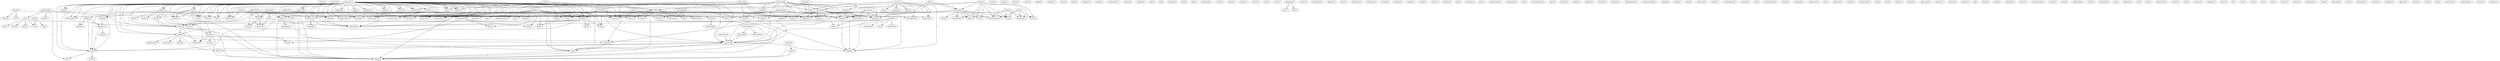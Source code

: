 digraph G {
  home [ label="home(1)" ];
  occurred [ label="occurred(1)" ];
  kojian [ label="kojian(2)" ];
  sera [ label="sera(1)" ];
  zuma [ label="zuma(1)" ];
  writes [ label="writes(1)" ];
  population [ label="population(4)" ];
  killed [ label="killed(2)" ];
  area [ label="area(3)" ];
  place [ label="place(2)" ];
  horse [ label="horse(1)" ];
  one [ label="one(1)" ];
  artillery [ label="artillery(3)" ];
  village [ label="village(3)" ];
  conduct [ label="conduct(1)" ];
  cursed [ label="cursed(1)" ];
  erzurum [ label="erzurum(1)" ];
  killing [ label="killing(1)" ];
  follows [ label="follows(2)" ];
  reported [ label="reported(1)" ];
  heard [ label="heard(2)" ];
  degenerate [ label="degenerate(1)" ];
  hang [ label="hang(1)" ];
  withdraw [ label="withdraw(1)" ];
  market [ label="market(1)" ];
  took [ label="took(3)" ];
  asked [ label="asked(1)" ];
  day [ label="day(2)" ];
  witnessed [ label="witnessed(1)" ];
  entered [ label="entered(1)" ];
  track [ label="track(1)" ];
  night [ label="night(5)" ];
  told [ label="told(6)" ];
  time [ label="time(1)" ];
  characteristic [ label="characteristic(1)" ];
  road [ label="road(1)" ];
  massacre [ label="massacre(9)" ];
  murderer [ label="murderer(1)" ];
  officer [ label="officer(1)" ];
  kill [ label="kill(1)" ];
  killer [ label="killer(1)" ];
  withdrew [ label="withdrew(2)" ];
  shouted [ label="shouted(1)" ];
  citizen [ label="citizen(1)" ];
  approach [ label="approach(1)" ];
  attack [ label="attack(1)" ];
  liberation [ label="liberation(1)" ];
  security [ label="security(1)" ];
  act [ label="act(5)" ];
  occupation [ label="occupation(1)" ];
  described [ label="described(1)" ];
  advantage [ label="advantage(1)" ];
  city [ label="city(4)" ];
  destroyed [ label="destroyed(1)" ];
  crime [ label="crime(1)" ];
  began [ label="began(8)" ];
  incident [ label="incident(3)" ];
  ilica [ label="ilica(1)" ];
  escape [ label="escape(1)" ];
  escape [ label="escape(1)" ];
  passed [ label="passed(1)" ];
  hacked [ label="hacked(1)" ];
  power [ label="power(1)" ];
  galaxy [ label="galaxy(1)" ];
  threw [ label="threw(1)" ];
  height [ label="height(1)" ];
  escaped [ label="escaped(1)" ];
  number [ label="number(2)" ];
  ran [ label="ran(1)" ];
  reached [ label="reached(1)" ];
  withstand [ label="withstand(1)" ];
  consisted [ label="consisted(1)" ];
  cause [ label="cause(2)" ];
  knew [ label="knew(1)" ];
  exists [ label="exists(1)" ];
  soul [ label="soul(1)" ];
  proceeded [ label="proceeded(1)" ];
  today [ label="today(2)" ];
  work [ label="work(1)" ];
  extermination [ label="extermination(1)" ];
  laughter [ label="laughter(1)" ];
  caught [ label="caught(1)" ];
  remained [ label="remained(1)" ];
  rear [ label="rear(1)" ];
  sent [ label="sent(1)" ];
  war [ label="war(3)" ];
  amazement [ label="amazement(1)" ];
  ohanus [ label="ohanus(1)" ];
  antranik [ label="antranik(1)" ];
  organized [ label="organized(1)" ];
  army [ label="army(2)" ];
  march [ label="march(1)" ];
  account [ label="account(1)" ];
  death [ label="death(2)" ];
  diary [ label="diary(1)" ];
  colonel [ label="colonel(6)" ];
  front [ label="front(1)" ];
  dismembered [ label="dismembered(1)" ];
  genocide [ label="genocide(1)" ];
  flee [ label="flee(1)" ];
  half [ label="half(1)" ];
  murdering [ label="murdering(1)" ];
  cut [ label="cut(1)" ];
  house [ label="house(1)" ];
  fill [ label="fill(1)" ];
  attempt [ label="attempt(1)" ];
  drag [ label="drag(1)" ];
  help [ label="help(1)" ];
  horseback [ label="horseback(1)" ];
  nature [ label="nature(1)" ];
  placed [ label="placed(1)" ];
  subject [ label="subject(1)" ];
  article [ label="article(1)" ];
  stick [ label="stick(1)" ];
  hole [ label="hole(5)" ];
  take [ label="take(1)" ];
  soil [ label="soil(1)" ];
  attempted [ label="attempted(3)" ];
  occur [ label="occur(1)" ];
  closed [ label="closed(1)" ];
  failed [ label="failed(1)" ];
  agony [ label="agony(1)" ];
  mountain [ label="mountain(1)" ];
  serve [ label="serve(1)" ];
  top [ label="top(1)" ];
  heart [ label="heart(2)" ];
  head [ label="head(1)" ];
  happened [ label="happened(1)" ];
  pass [ label="pass(1)" ];
  spat [ label="spat(1)" ];
  section [ label="section(1)" ];
  boot [ label="boot(1)" ];
  heel [ label="heel(1)" ];
  iron [ label="iron(1)" ];
  envoy [ label="envoy(1)" ];
  civilization [ label="civilization(1)" ];
  plunder [ label="plunder(1)" ];
  sense [ label="sense(1)" ];
  behaviour [ label="behaviour(1)" ];
  odiselidge [ label="odiselidge(1)" ];
  started [ label="started(1)" ];
  armenia [ label="armenia(1)" ];
  method [ label="method(1)" ];
  mouth [ label="mouth(1)" ];
  return [ label="return(1)" ];
  tepekoy [ label="tepekoy(1)" ];
  dirt [ label="dirt(1)" ];
  evidence [ label="evidence(1)" ];
  give [ label="give(1)" ];
  mosque [ label="mosque(1)" ];
  square [ label="square(1)" ];
  meter [ label="meter(1)" ];
  gendarmarie [ label="gendarmarie(1)" ];
  spokesman [ label="spokesman(1)" ];
  edu [ label="edu(2)" ];
  toverdodleyov [ label="toverdodleyov(1)" ];
  murder [ label="murder(2)" ];
  rape [ label="rape(2)" ];
  point [ label="point(1)" ];
  powder [ label="powder(1)" ];
  soldier [ label="soldier(1)" ];
  bragged [ label="bragged(1)" ];
  erzurum [ label="erzurum(11)" ];
  satisfy [ label="satisfy(1)" ];
  bath [ label="bath(1)" ];
  wall [ label="wall(1)" ];
  anatolia [ label="anatolia(1)" ];
  minority [ label="minority(1)" ];
  disobedience [ label="disobedience(1)" ];
  communication [ label="communication(1)" ];
  nothing [ label="nothing(2)" ];
  joined [ label="joined(1)" ];
  cabin [ label="cabin(1)" ];
  document [ label="document(1)" ];
  lieutenant [ label="lieutenant(6)" ];
  worked [ label="worked(1)" ];
  giggle [ label="giggle(1)" ];
  laugh [ label="laugh(1)" ];
  courtyard [ label="courtyard(2)" ];
  telephone [ label="telephone(1)" ];
  martial [ label="martial(1)" ];
  remembered [ label="remembered(1)" ];
  ideology [ label="ideology(1)" ];
  group [ label="group(2)" ];
  direction [ label="direction(1)" ];
  chief [ label="chief(3)" ];
  gave [ label="gave(1)" ];
  find [ label="find(1)" ];
  ucr [ label="ucr(2)" ];
  transportation [ label="transportation(1)" ];
  reason [ label="reason(1)" ];
  command [ label="command(1)" ];
  kurd [ label="kurd(5)" ];
  abdomen [ label="abdomen(1)" ];
  fell [ label="fell(1)" ];
  disembowelled [ label="disembowelled(1)" ];
  die [ label="die(1)" ];
  ripped [ label="ripped(1)" ];
  hand [ label="hand(2)" ];
  force [ label="force(1)" ];
  contractor [ label="contractor(1)" ];
  fate [ label="fate(1)" ];
  perpetrated [ label="perpetrated(1)" ];
  deceived [ label="deceived(1)" ];
  fear [ label="fear(3)" ];
  patrol [ label="patrol(1)" ];
  adjutant [ label="adjutant(1)" ];
  commit [ label="commit(1)" ];
  result [ label="result(3)" ];
  save [ label="save(2)" ];
  understand [ label="understand(1)" ];
  lieut [ label="lieut(1)" ];
  mud [ label="mud(2)" ];
  liyetze [ label="liyetze(1)" ];
  threatened [ label="threatened(1)" ];
  prevented [ label="prevented(1)" ];
  intervened [ label="intervened(1)" ];
  division [ label="division(1)" ];
  appressian [ label="appressian(1)" ];
  turk [ label="turk(2)" ];
  barbarity [ label="barbarity(1)" ];
  claimed [ label="claimed(1)" ];
  inhumanity [ label="inhumanity(1)" ];
  scene [ label="scene(1)" ];
  shame [ label="shame(1)" ];
  january [ label="january(1)" ];
  counted [ label="counted(1)" ];
  kaltiyin [ label="kaltiyin(1)" ];
  pp [ label="pp(1)" ];
  labour [ label="labour(1)" ];
  efendi [ label="efendi(1)" ];
  wrote [ label="wrote(2)" ];
  regiment [ label="regiment(1)" ];
  odishelidge [ label="odishelidge(2)" ];
  silence [ label="silence(1)" ];
  exterminated [ label="exterminated(1)" ];
  erzincan [ label="erzincan(2)" ];
  hatred [ label="hatred(1)" ];
  community [ label="community(2)" ];
  sahak [ label="sahak(1)" ];
  serdar [ label="serdar(2)" ];
  plundering [ label="plundering(2)" ];
  sedar [ label="sedar(1)" ];
  unearthed [ label="unearthed(1)" ];
  age [ label="age(1)" ];
  liquidate [ label="liquidate(1)" ];
  file [ label="file(1)" ];
  zone [ label="zone(1)" ];
  understood [ label="understood(2)" ];
  impression [ label="impression(1)" ];
  remain [ label="remain(1)" ];
  view [ label="view(1)" ];
  become [ label="become(1)" ];
  changed [ label="changed(1)" ];
  source [ label="source(1)" ];
  dr [ label="dr(1)" ];
  disappear [ label="disappear(1)" ];
  february [ label="february(5)" ];
  uucp [ label="uucp(1)" ];
  came [ label="came(1)" ];
  doc [ label="doc(1)" ];
  yield [ label="yield(1)" ];
  commander [ label="commander(6)" ];
  drawer [ label="drawer(1)" ];
  infamy [ label="infamy(1)" ];
  deveboynu [ label="deveboynu(1)" ];
  stood [ label="stood(1)" ];
  gryaznov [ label="gryaznov(2)" ];
  argic [ label="argic(2)" ];
  griyaznof [ label="griyaznof(1)" ];
  court [ label="court(1)" ];
  stripped [ label="stripped(1)" ];
  extinguish [ label="extinguish(1)" ];
  moslem [ label="moslem(1)" ];
  slaughter [ label="slaughter(1)" ];
  opposed [ label="opposed(1)" ];
  watnxt [ label="watnxt(1)" ];
  corps [ label="corps(1)" ];
  march [ label="march(1)" ];
  armenian [ label="armenian(3)" ];
  gun [ label="gun(1)" ];
  conscience [ label="conscience(1)" ];
  ammunition [ label="ammunition(1)" ];
  archive [ label="archive(1)" ];
  world [ label="world(1)" ];
  prisoner [ label="prisoner(1)" ];
  kojian -> sera [ label="1" ];
  kojian -> zuma [ label="1" ];
  kojian -> writes [ label="1" ];
  population -> killed [ label="1" ];
  population -> area [ label="1" ];
  population -> place [ label="1" ];
  population -> horse [ label="1" ];
  population -> one [ label="1" ];
  population -> artillery [ label="1" ];
  population -> village [ label="1" ];
  population -> conduct [ label="1" ];
  erzurum -> killing [ label="1" ];
  erzurum -> follows [ label="1" ];
  erzurum -> reported [ label="1" ];
  erzurum -> heard [ label="3" ];
  erzurum -> degenerate [ label="3" ];
  erzurum -> killed [ label="1" ];
  erzurum -> hang [ label="1" ];
  erzurum -> withdraw [ label="1" ];
  erzurum -> market [ label="1" ];
  erzurum -> took [ label="1" ];
  erzurum -> asked [ label="1" ];
  erzurum -> day [ label="1" ];
  erzurum -> witnessed [ label="1" ];
  erzurum -> entered [ label="1" ];
  erzurum -> track [ label="1" ];
  erzurum -> one [ label="1" ];
  erzurum -> night [ label="1" ];
  erzurum -> told [ label="1" ];
  erzurum -> time [ label="1" ];
  erzurum -> characteristic [ label="3" ];
  erzurum -> road [ label="1" ];
  erzurum -> massacre [ label="3" ];
  erzurum -> murderer [ label="1" ];
  erzurum -> officer [ label="1" ];
  erzurum -> kill [ label="1" ];
  erzurum -> killer [ label="1" ];
  erzurum -> withdrew [ label="1" ];
  erzurum -> shouted [ label="1" ];
  erzurum -> citizen [ label="1" ];
  erzurum -> approach [ label="1" ];
  erzurum -> attack [ label="1" ];
  erzurum -> liberation [ label="3" ];
  erzurum -> security [ label="1" ];
  erzurum -> act [ label="1" ];
  erzurum -> occupation [ label="1" ];
  erzurum -> described [ label="1" ];
  erzurum -> advantage [ label="1" ];
  erzurum -> city [ label="1" ];
  erzurum -> destroyed [ label="1" ];
  erzurum -> crime [ label="1" ];
  erzurum -> began [ label="4" ];
  erzurum -> incident [ label="1" ];
  ilica -> escape [ label="1" ];
  ilica -> killed [ label="1" ];
  ilica -> escape [ label="1" ];
  ilica -> massacre [ label="1" ];
  ilica -> passed [ label="1" ];
  ilica -> hacked [ label="1" ];
  number -> ran [ label="1" ];
  number -> one [ label="1" ];
  number -> reached [ label="1" ];
  number -> withstand [ label="1" ];
  number -> consisted [ label="1" ];
  escape -> exists [ label="1" ];
  escape -> killed [ label="1" ];
  escape -> soul [ label="1" ];
  escape -> proceeded [ label="1" ];
  escape -> today [ label="1" ];
  escape -> work [ label="1" ];
  escape -> village [ label="1" ];
  escape -> extermination [ label="1" ];
  remained -> area [ label="1" ];
  remained -> rear [ label="1" ];
  remained -> sent [ label="1" ];
  remained -> war [ label="1" ];
  killing -> organized [ label="1" ];
  killing -> market [ label="1" ];
  killing -> act [ label="1" ];
  army -> follows [ label="1" ];
  army -> area [ label="1" ];
  army -> witnessed [ label="1" ];
  army -> sent [ label="1" ];
  army -> described [ label="1" ];
  army -> incident [ label="1" ];
  march -> account [ label="1" ];
  march -> death [ label="1" ];
  march -> diary [ label="1" ];
  march -> colonel [ label="1" ];
  march -> front [ label="1" ];
  march -> dismembered [ label="1" ];
  march -> genocide [ label="1" ];
  murdering -> cut [ label="1" ];
  murdering -> one [ label="1" ];
  murdering -> house [ label="1" ];
  murdering -> fill [ label="1" ];
  follows -> organized [ label="1" ];
  follows -> act [ label="1" ];
  hole -> take [ label="3" ];
  hole -> soil [ label="2" ];
  heard -> degenerate [ label="1" ];
  heard -> area [ label="1" ];
  heard -> characteristic [ label="1" ];
  heard -> attempted [ label="1" ];
  heard -> artillery [ label="1" ];
  heard -> village [ label="1" ];
  heard -> liberation [ label="1" ];
  closed -> soul [ label="1" ];
  closed -> escape [ label="1" ];
  closed -> proceeded [ label="1" ];
  closed -> today [ label="1" ];
  closed -> failed [ label="1" ];
  closed -> agony [ label="1" ];
  closed -> work [ label="1" ];
  closed -> mountain [ label="1" ];
  closed -> serve [ label="1" ];
  closed -> extermination [ label="1" ];
  cut -> top [ label="1" ];
  cut -> one [ label="1" ];
  cut -> heart [ label="1" ];
  cut -> head [ label="1" ];
  cut -> soil [ label="1" ];
  happened -> pass [ label="1" ];
  happened -> spat [ label="1" ];
  killed -> one [ label="2" ];
  killed -> night [ label="1" ];
  killed -> boot [ label="1" ];
  killed -> heel [ label="1" ];
  killed -> iron [ label="1" ];
  organized -> envoy [ label="1" ];
  organized -> act [ label="2" ];
  mosque -> told [ label="1" ];
  mosque -> square [ label="1" ];
  mosque -> meter [ label="1" ];
  murder -> rape [ label="1" ];
  murder -> began [ label="1" ];
  erzurum -> took [ label="1" ];
  erzurum -> asked [ label="1" ];
  erzurum -> day [ label="1" ];
  erzurum -> witnessed [ label="1" ];
  erzurum -> entered [ label="1" ];
  erzurum -> track [ label="1" ];
  erzurum -> one [ label="1" ];
  erzurum -> night [ label="1" ];
  erzurum -> told [ label="1" ];
  erzurum -> time [ label="1" ];
  erzurum -> characteristic [ label="3" ];
  erzurum -> road [ label="1" ];
  erzurum -> massacre [ label="3" ];
  erzurum -> murderer [ label="1" ];
  erzurum -> officer [ label="1" ];
  erzurum -> kill [ label="1" ];
  erzurum -> killer [ label="1" ];
  erzurum -> withdrew [ label="1" ];
  erzurum -> shouted [ label="1" ];
  erzurum -> citizen [ label="1" ];
  erzurum -> approach [ label="1" ];
  erzurum -> attack [ label="1" ];
  erzurum -> liberation [ label="3" ];
  erzurum -> security [ label="1" ];
  erzurum -> act [ label="1" ];
  erzurum -> occupation [ label="1" ];
  erzurum -> described [ label="1" ];
  erzurum -> advantage [ label="1" ];
  erzurum -> city [ label="1" ];
  erzurum -> destroyed [ label="1" ];
  erzurum -> crime [ label="1" ];
  erzurum -> began [ label="4" ];
  erzurum -> incident [ label="1" ];
  rape -> began [ label="1" ];
  escape -> proceeded [ label="1" ];
  escape -> today [ label="1" ];
  escape -> work [ label="1" ];
  escape -> village [ label="1" ];
  escape -> extermination [ label="1" ];
  took -> place [ label="1" ];
  took -> satisfy [ label="1" ];
  took -> time [ label="1" ];
  took -> kill [ label="1" ];
  took -> bath [ label="1" ];
  took -> wall [ label="1" ];
  took -> advantage [ label="1" ];
  took -> began [ label="1" ];
  area -> horse [ label="1" ];
  area -> conduct [ label="1" ];
  place -> one [ label="1" ];
  place -> wall [ label="1" ];
  lieutenant -> witnessed [ label="1" ];
  lieutenant -> worked [ label="1" ];
  lieutenant -> told [ label="2" ];
  lieutenant -> colonel [ label="2" ];
  lieutenant -> characteristic [ label="1" ];
  lieutenant -> massacre [ label="1" ];
  lieutenant -> giggle [ label="1" ];
  lieutenant -> laugh [ label="1" ];
  lieutenant -> courtyard [ label="1" ];
  lieutenant -> village [ label="1" ];
  lieutenant -> passed [ label="1" ];
  lieutenant -> liberation [ label="1" ];
  lieutenant -> telephone [ label="1" ];
  lieutenant -> described [ label="1" ];
  lieutenant -> hacked [ label="1" ];
  lieutenant -> incident [ label="1" ];
  day -> entered [ label="1" ];
  day -> track [ label="1" ];
  day -> group [ label="1" ];
  day -> direction [ label="1" ];
  day -> massacre [ label="1" ];
  day -> act [ label="1" ];
  day -> began [ label="1" ];
  chief -> sent [ label="1" ];
  chief -> reached [ label="1" ];
  chief -> gave [ label="1" ];
  chief -> city [ label="1" ];
  chief -> find [ label="1" ];
  chief -> incident [ label="1" ];
  kurd -> failed [ label="1" ];
  kurd -> abdomen [ label="1" ];
  kurd -> fell [ label="1" ];
  kurd -> agony [ label="1" ];
  kurd -> boot [ label="1" ];
  kurd -> disembowelled [ label="1" ];
  kurd -> attempted [ label="1" ];
  kurd -> die [ label="1" ];
  kurd -> ripped [ label="1" ];
  kurd -> heel [ label="1" ];
  kurd -> hand [ label="1" ];
  kurd -> force [ label="1" ];
  kurd -> described [ label="1" ];
  kurd -> iron [ label="1" ];
  kurd -> incident [ label="1" ];
  one -> night [ label="2" ];
  one -> group [ label="1" ];
  one -> direction [ label="1" ];
  one -> began [ label="1" ];
  night -> perpetrated [ label="1" ];
  night -> deceived [ label="1" ];
  night -> massacre [ label="1" ];
  night -> fear [ label="1" ];
  night -> reached [ label="1" ];
  night -> patrol [ label="1" ];
  group -> direction [ label="1" ];
  group -> result [ label="1" ];
  group -> save [ label="1" ];
  group -> began [ label="1" ];
  threatened -> prevented [ label="1" ];
  threatened -> intervened [ label="1" ];
  prevented -> massacre [ label="1" ];
  turk -> told [ label="1" ];
  turk -> murderer [ label="1" ];
  turk -> officer [ label="1" ];
  turk -> killer [ label="1" ];
  turk -> shouted [ label="1" ];
  turk -> crime [ label="1" ];
  told -> barbarity [ label="1" ];
  told -> murderer [ label="1" ];
  told -> claimed [ label="1" ];
  told -> inhumanity [ label="1" ];
  told -> killer [ label="1" ];
  told -> shouted [ label="1" ];
  told -> village [ label="1" ];
  told -> scene [ label="1" ];
  told -> hacked [ label="1" ];
  told -> crime [ label="1" ];
  told -> shame [ label="1" ];
  colonel -> characteristic [ label="1" ];
  colonel -> massacre [ label="1" ];
  colonel -> giggle [ label="1" ];
  colonel -> laugh [ label="1" ];
  colonel -> courtyard [ label="1" ];
  colonel -> village [ label="1" ];
  colonel -> dismembered [ label="1" ];
  colonel -> passed [ label="1" ];
  colonel -> genocide [ label="1" ];
  colonel -> liberation [ label="1" ];
  colonel -> wrote [ label="1" ];
  colonel -> telephone [ label="1" ];
  colonel -> hacked [ label="1" ];
  odishelidge -> village [ label="1" ];
  odishelidge -> incident [ label="1" ];
  erzincan -> road [ label="1" ];
  erzincan -> massacre [ label="1" ];
  erzincan -> front [ label="1" ];
  erzincan -> withdrew [ label="1" ];
  erzincan -> wrote [ label="1" ];
  erzincan -> destroyed [ label="1" ];
  erzincan -> began [ label="1" ];
  community -> massacre [ label="1" ];
  attempted -> hand [ label="1" ];
  attempted -> save [ label="1" ];
  attempted -> force [ label="1" ];
  serdar -> zuma [ label="1" ];
  serdar -> work [ label="1" ];
  serdar -> mountain [ label="1" ];
  serdar -> serve [ label="1" ];
  serdar -> extermination [ label="1" ];
  massacre -> fear [ label="1" ];
  massacre -> act [ label="1" ];
  massacre -> hacked [ label="1" ];
  massacre -> began [ label="2" ];
  claimed -> understood [ label="1" ];
  sent -> disappear [ label="1" ];
  sent -> city [ label="2" ];
  sent -> began [ label="1" ];
  february -> wall [ label="1" ];
  february -> citizen [ label="1" ];
  february -> artillery [ label="1" ];
  february -> village [ label="1" ];
  february -> began [ label="1" ];
  february -> incident [ label="1" ];
  reached -> city [ label="1" ];
  commander -> gave [ label="1" ];
  commander -> liberation [ label="2" ];
  commander -> city [ label="1" ];
  commander -> find [ label="1" ];
  commander -> incident [ label="1" ];
  withdrew -> destroyed [ label="1" ];
  war -> liberation [ label="1" ];
  war -> conduct [ label="1" ];
  gryaznov -> courtyard [ label="1" ];
  gryaznov -> village [ label="1" ];
  gryaznov -> passed [ label="1" ];
  gryaznov -> telephone [ label="1" ];
  gryaznov -> hacked [ label="1" ];
  argic -> work [ label="1" ];
  argic -> mountain [ label="1" ];
  argic -> serve [ label="1" ];
  argic -> extermination [ label="1" ];
  artillery -> liberation [ label="1" ];
  artillery -> stripped [ label="1" ];
  courtyard -> meter [ label="1" ];
  village -> hacked [ label="1" ];
  march -> genocide [ label="1" ];
  armenian -> scene [ label="1" ];
  armenian -> act [ label="2" ];
  armenian -> occupation [ label="1" ];
  armenian -> wrote [ label="1" ];
  armenian -> telephone [ label="2" ];
  armenian -> described [ label="1" ];
  armenian -> city [ label="3" ];
  armenian -> destroyed [ label="1" ];
  armenian -> iron [ label="1" ];
  armenian -> crime [ label="3" ];
  armenian -> began [ label="1" ];
  armenian -> incident [ label="2" ];
  armenian -> shame [ label="1" ];
  act -> world [ label="1" ];
  act -> fill [ label="1" ];
  city -> began [ label="1" ];
}
